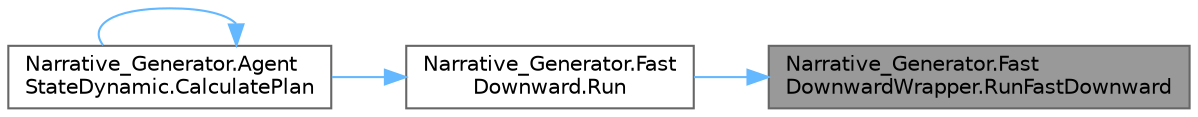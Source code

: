 digraph "Narrative_Generator.FastDownwardWrapper.RunFastDownward"
{
 // LATEX_PDF_SIZE
  bgcolor="transparent";
  edge [fontname=Helvetica,fontsize=10,labelfontname=Helvetica,labelfontsize=10];
  node [fontname=Helvetica,fontsize=10,shape=box,height=0.2,width=0.4];
  rankdir="RL";
  Node1 [label="Narrative_Generator.Fast\lDownwardWrapper.RunFastDownward",height=0.2,width=0.4,color="gray40", fillcolor="grey60", style="filled", fontcolor="black",tooltip="A class that passes some settings and a calling class that directly starts the planner,..."];
  Node1 -> Node2 [dir="back",color="steelblue1",style="solid"];
  Node2 [label="Narrative_Generator.Fast\lDownward.Run",height=0.2,width=0.4,color="grey40", fillcolor="white", style="filled",URL="$class_narrative___generator_1_1_fast_downward.html#a308868c786b8502cb725eb664495fe1c",tooltip="The method that starts the planner."];
  Node2 -> Node3 [dir="back",color="steelblue1",style="solid"];
  Node3 [label="Narrative_Generator.Agent\lStateDynamic.CalculatePlan",height=0.2,width=0.4,color="grey40", fillcolor="white", style="filled",URL="$class_narrative___generator_1_1_agent_state_dynamic.html#aef438ac549caf27382b2c01cf2a218c6",tooltip="Calculate an action plan for the agent based on PDDL files with descriptions of the domain and proble..."];
  Node3 -> Node3 [dir="back",color="steelblue1",style="solid"];
}
